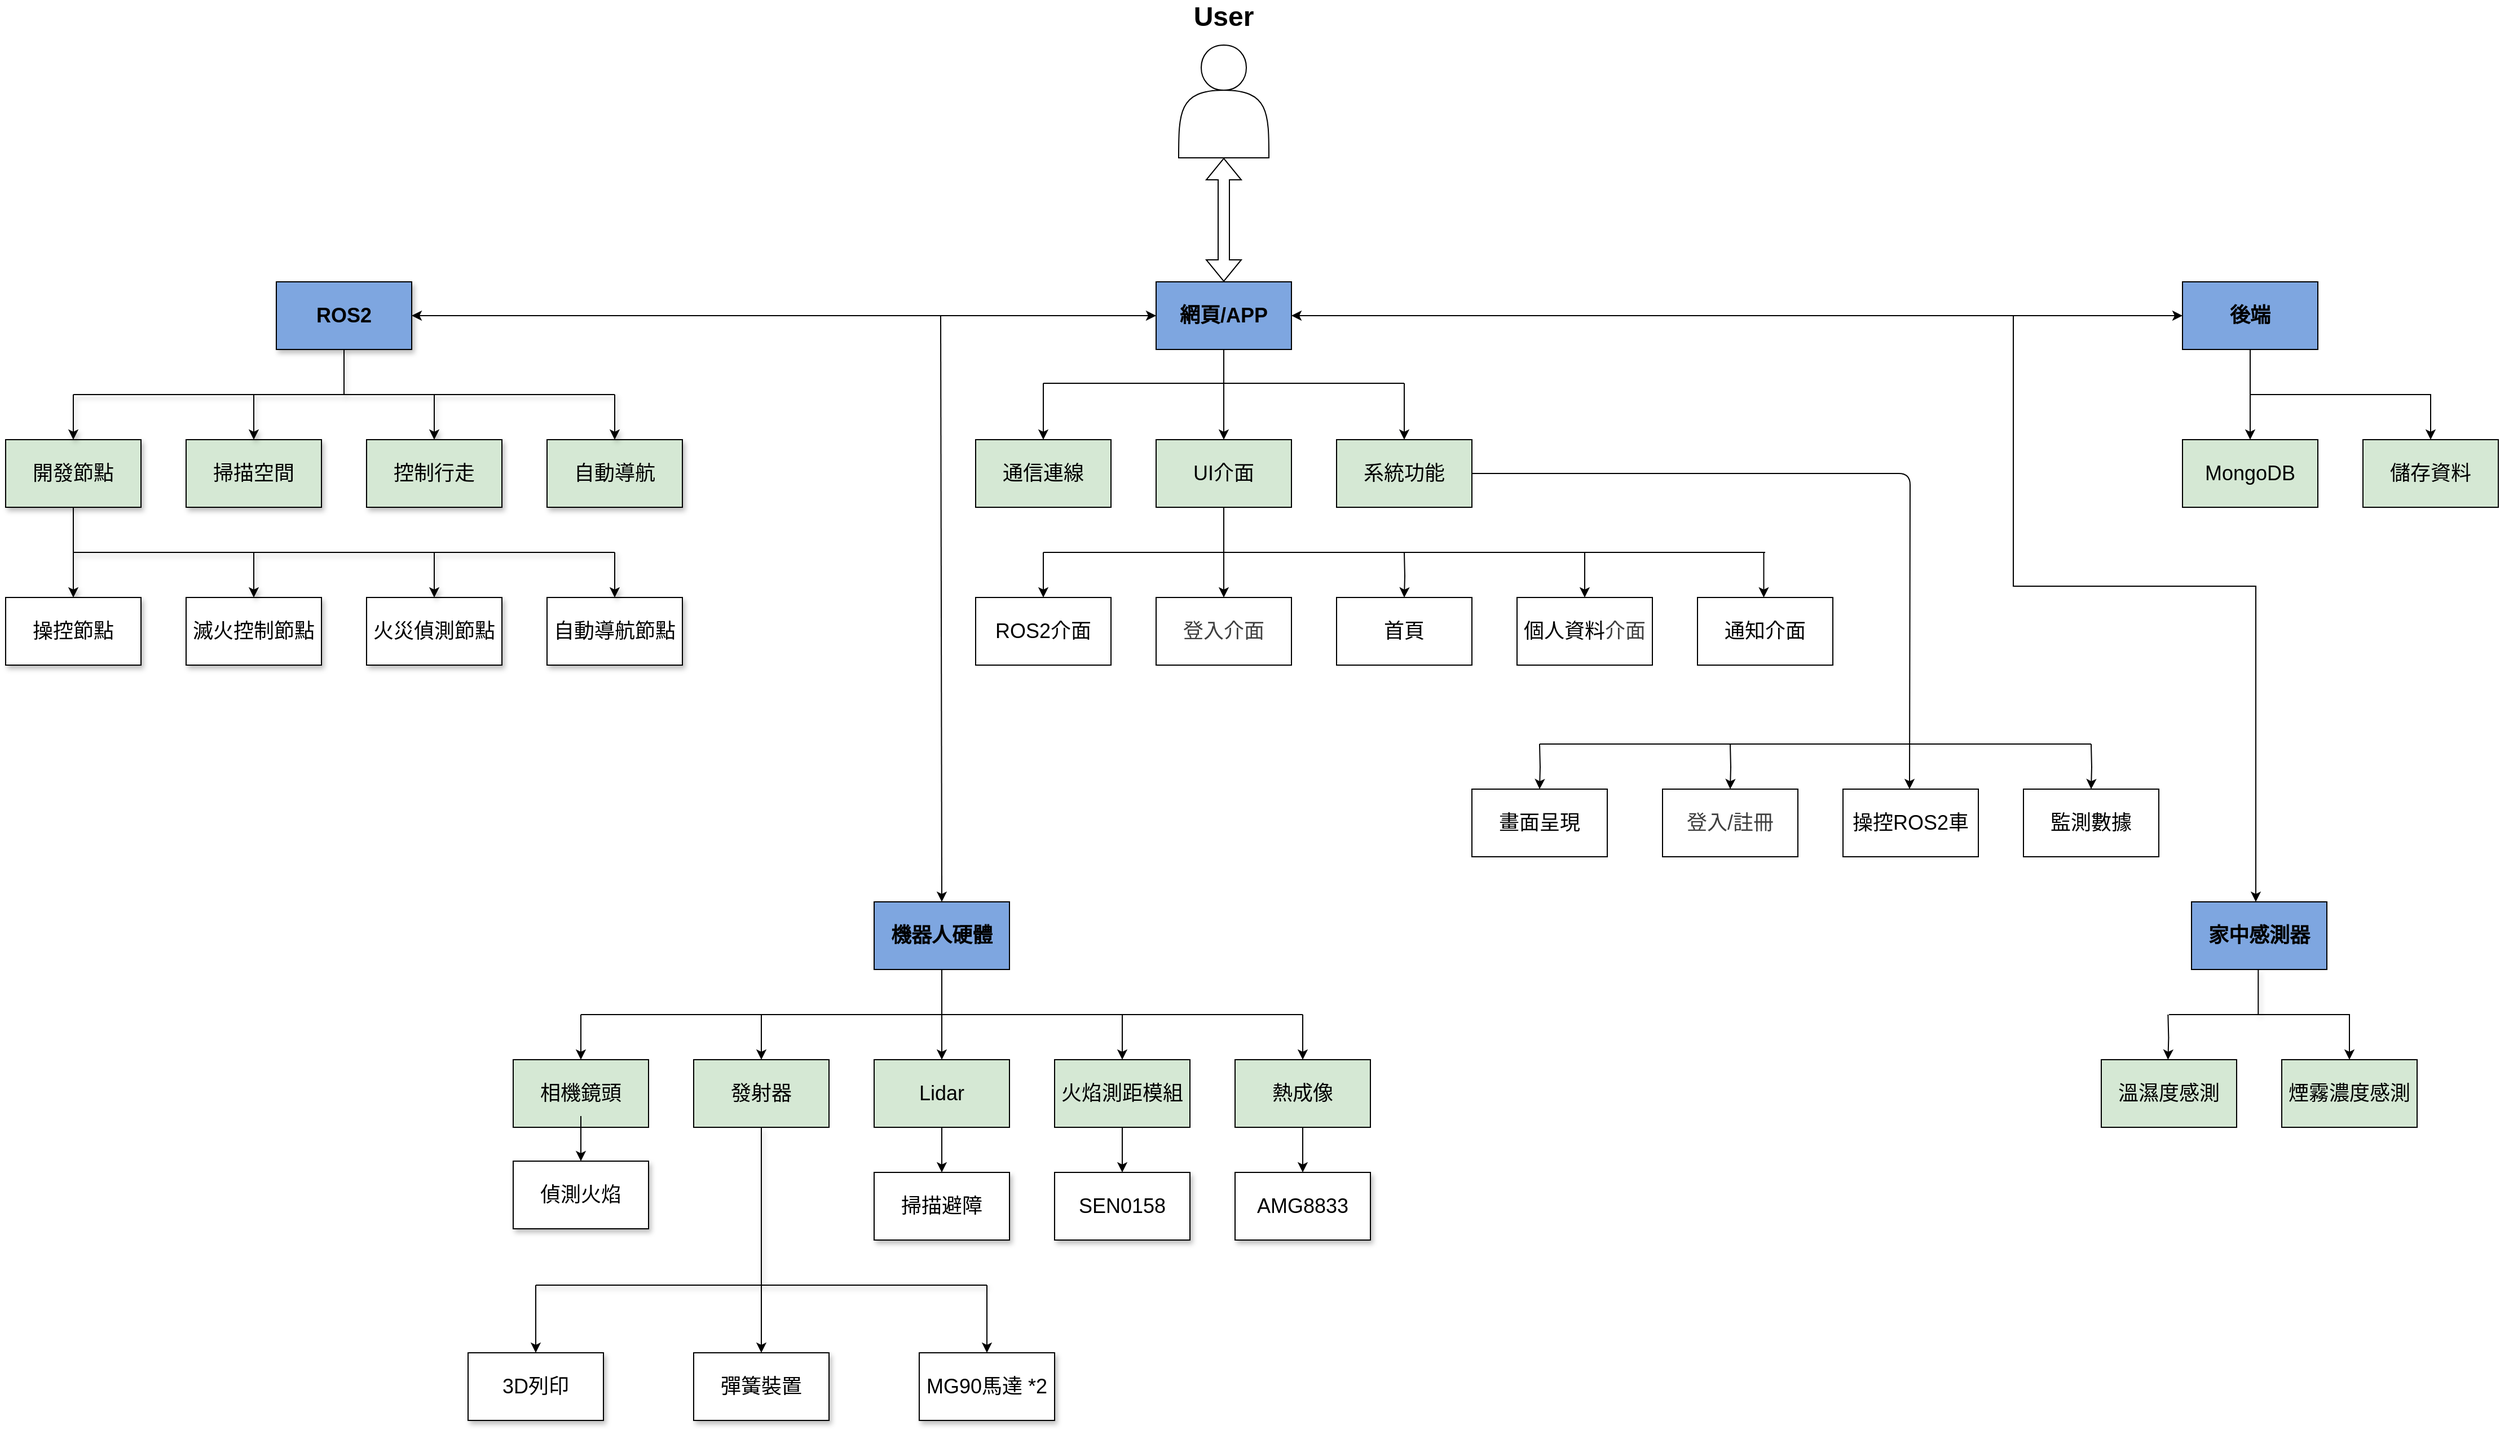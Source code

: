 <mxfile>
    <diagram name="第 1 页" id="WW0h8ZEtxXKsrFg5zJ29">
        <mxGraphModel dx="3967" dy="2070" grid="1" gridSize="10" guides="1" tooltips="1" connect="1" arrows="1" fold="1" page="1" pageScale="1" pageWidth="1169" pageHeight="827" background="none" math="0" shadow="0">
            <root>
                <mxCell id="0"/>
                <mxCell id="1" parent="0"/>
                <mxCell id="4VITDHsciW-ZJ6fpmFNJ-5" value="" style="rounded=0;orthogonalLoop=1;jettySize=auto;html=1;shadow=1;" parent="1" target="4VITDHsciW-ZJ6fpmFNJ-4" edge="1">
                    <mxGeometry relative="1" as="geometry">
                        <mxPoint x="-710" y="-450" as="sourcePoint"/>
                    </mxGeometry>
                </mxCell>
                <mxCell id="4VITDHsciW-ZJ6fpmFNJ-1" value="&lt;font style=&quot;font-size: 18px;&quot;&gt;&lt;b&gt;ROS2&lt;/b&gt;&lt;/font&gt;" style="rounded=0;whiteSpace=wrap;html=1;fillColor=#7EA6E0;shadow=1;" parent="1" vertex="1">
                    <mxGeometry x="-850" y="-550" width="120" height="60" as="geometry"/>
                </mxCell>
                <mxCell id="4VITDHsciW-ZJ6fpmFNJ-4" value="&lt;font style=&quot;font-size: 18px;&quot;&gt;控制行走&lt;/font&gt;" style="whiteSpace=wrap;html=1;rounded=0;fillColor=#D5E8D4;shadow=1;" parent="1" vertex="1">
                    <mxGeometry x="-770" y="-410" width="120" height="60" as="geometry"/>
                </mxCell>
                <mxCell id="4VITDHsciW-ZJ6fpmFNJ-14" value="&lt;font style=&quot;font-size: 18px;&quot;&gt;掃描空間&lt;/font&gt;" style="rounded=0;whiteSpace=wrap;html=1;fillColor=#D5E8D4;shadow=1;" parent="1" vertex="1">
                    <mxGeometry x="-930" y="-410" width="120" height="60" as="geometry"/>
                </mxCell>
                <mxCell id="4VITDHsciW-ZJ6fpmFNJ-24" value="&lt;font style=&quot;font-size: 18px;&quot;&gt;自動導航&lt;/font&gt;" style="rounded=0;whiteSpace=wrap;html=1;fillColor=#D5E8D4;shadow=1;" parent="1" vertex="1">
                    <mxGeometry x="-610" y="-410" width="120" height="60" as="geometry"/>
                </mxCell>
                <mxCell id="4VITDHsciW-ZJ6fpmFNJ-27" value="" style="edgeStyle=none;rounded=0;orthogonalLoop=1;jettySize=auto;html=1;shadow=1;" parent="1" source="4VITDHsciW-ZJ6fpmFNJ-25" target="4VITDHsciW-ZJ6fpmFNJ-26" edge="1">
                    <mxGeometry relative="1" as="geometry"/>
                </mxCell>
                <mxCell id="4VITDHsciW-ZJ6fpmFNJ-25" value="&lt;font style=&quot;font-size: 18px;&quot;&gt;開發節點&lt;/font&gt;" style="rounded=0;whiteSpace=wrap;html=1;fillColor=#D5E8D4;shadow=1;" parent="1" vertex="1">
                    <mxGeometry x="-1090" y="-410" width="120" height="60" as="geometry"/>
                </mxCell>
                <mxCell id="4VITDHsciW-ZJ6fpmFNJ-26" value="&lt;font style=&quot;font-size: 18px;&quot;&gt;操控節點&lt;/font&gt;" style="whiteSpace=wrap;html=1;fillColor=#FFFFFF;rounded=0;shadow=1;" parent="1" vertex="1">
                    <mxGeometry x="-1090" y="-270" width="120" height="60" as="geometry"/>
                </mxCell>
                <mxCell id="4VITDHsciW-ZJ6fpmFNJ-28" value="&lt;font style=&quot;font-size: 18px;&quot;&gt;滅火控制節點&lt;/font&gt;" style="whiteSpace=wrap;html=1;fillColor=#FFFFFF;rounded=0;shadow=1;" parent="1" vertex="1">
                    <mxGeometry x="-930" y="-270" width="120" height="60" as="geometry"/>
                </mxCell>
                <mxCell id="4VITDHsciW-ZJ6fpmFNJ-29" value="&lt;font style=&quot;font-size: 18px;&quot;&gt;火災偵測節點&lt;/font&gt;" style="whiteSpace=wrap;html=1;fillColor=#FFFFFF;rounded=0;shadow=1;" parent="1" vertex="1">
                    <mxGeometry x="-770" y="-270" width="120" height="60" as="geometry"/>
                </mxCell>
                <mxCell id="4VITDHsciW-ZJ6fpmFNJ-30" value="&lt;font style=&quot;font-size: 18px;&quot;&gt;自動導航節點&lt;/font&gt;" style="whiteSpace=wrap;html=1;fillColor=#FFFFFF;rounded=0;shadow=1;" parent="1" vertex="1">
                    <mxGeometry x="-610" y="-270" width="120" height="60" as="geometry"/>
                </mxCell>
                <mxCell id="4VITDHsciW-ZJ6fpmFNJ-39" value="" style="endArrow=none;html=1;rounded=0;shadow=1;" parent="1" edge="1">
                    <mxGeometry width="50" height="50" relative="1" as="geometry">
                        <mxPoint x="-550" y="-450" as="sourcePoint"/>
                        <mxPoint x="-1030" y="-450" as="targetPoint"/>
                    </mxGeometry>
                </mxCell>
                <mxCell id="4VITDHsciW-ZJ6fpmFNJ-40" value="" style="endArrow=classic;html=1;rounded=0;entryX=0.5;entryY=0;entryDx=0;entryDy=0;shadow=1;" parent="1" target="4VITDHsciW-ZJ6fpmFNJ-25" edge="1">
                    <mxGeometry width="50" height="50" relative="1" as="geometry">
                        <mxPoint x="-1030" y="-450" as="sourcePoint"/>
                        <mxPoint x="-980" y="-500" as="targetPoint"/>
                    </mxGeometry>
                </mxCell>
                <mxCell id="4VITDHsciW-ZJ6fpmFNJ-41" value="" style="endArrow=classic;html=1;rounded=0;shadow=1;" parent="1" target="4VITDHsciW-ZJ6fpmFNJ-24" edge="1">
                    <mxGeometry width="50" height="50" relative="1" as="geometry">
                        <mxPoint x="-550" y="-450" as="sourcePoint"/>
                        <mxPoint x="-500" y="-500" as="targetPoint"/>
                    </mxGeometry>
                </mxCell>
                <mxCell id="4VITDHsciW-ZJ6fpmFNJ-42" value="" style="endArrow=classic;html=1;rounded=0;shadow=1;" parent="1" target="4VITDHsciW-ZJ6fpmFNJ-14" edge="1">
                    <mxGeometry width="50" height="50" relative="1" as="geometry">
                        <mxPoint x="-870" y="-450" as="sourcePoint"/>
                        <mxPoint x="-820" y="-500" as="targetPoint"/>
                    </mxGeometry>
                </mxCell>
                <mxCell id="4VITDHsciW-ZJ6fpmFNJ-43" value="" style="endArrow=none;html=1;rounded=0;shadow=1;" parent="1" edge="1">
                    <mxGeometry width="50" height="50" relative="1" as="geometry">
                        <mxPoint x="-1030" y="-310" as="sourcePoint"/>
                        <mxPoint x="-550" y="-310" as="targetPoint"/>
                    </mxGeometry>
                </mxCell>
                <mxCell id="4VITDHsciW-ZJ6fpmFNJ-44" value="" style="endArrow=classic;html=1;rounded=0;shadow=1;" parent="1" target="4VITDHsciW-ZJ6fpmFNJ-28" edge="1">
                    <mxGeometry width="50" height="50" relative="1" as="geometry">
                        <mxPoint x="-870" y="-310" as="sourcePoint"/>
                        <mxPoint x="-820" y="-360" as="targetPoint"/>
                    </mxGeometry>
                </mxCell>
                <mxCell id="4VITDHsciW-ZJ6fpmFNJ-45" value="" style="endArrow=classic;html=1;rounded=0;shadow=1;" parent="1" target="4VITDHsciW-ZJ6fpmFNJ-29" edge="1">
                    <mxGeometry width="50" height="50" relative="1" as="geometry">
                        <mxPoint x="-710" y="-310" as="sourcePoint"/>
                        <mxPoint x="-660" y="-360" as="targetPoint"/>
                    </mxGeometry>
                </mxCell>
                <mxCell id="4VITDHsciW-ZJ6fpmFNJ-46" value="" style="endArrow=classic;html=1;rounded=0;shadow=1;" parent="1" target="4VITDHsciW-ZJ6fpmFNJ-30" edge="1">
                    <mxGeometry width="50" height="50" relative="1" as="geometry">
                        <mxPoint x="-550" y="-310" as="sourcePoint"/>
                        <mxPoint x="-500" y="-360" as="targetPoint"/>
                    </mxGeometry>
                </mxCell>
                <mxCell id="4VITDHsciW-ZJ6fpmFNJ-65" value="&lt;font style=&quot;font-size: 18px;&quot;&gt;&lt;b&gt;機器人硬體&lt;/b&gt;&lt;/font&gt;" style="rounded=0;whiteSpace=wrap;html=1;fillColor=light-dark(#7EA6E0,#000000);" parent="1" vertex="1">
                    <mxGeometry x="-320" width="120" height="60" as="geometry"/>
                </mxCell>
                <mxCell id="4VITDHsciW-ZJ6fpmFNJ-66" value="&lt;font style=&quot;font-size: 18px;&quot;&gt;Lidar&lt;/font&gt;" style="whiteSpace=wrap;html=1;rounded=0;fillColor=light-dark(#D5E8D4,#000000);" parent="1" vertex="1">
                    <mxGeometry x="-320" y="140" width="120" height="60" as="geometry"/>
                </mxCell>
                <mxCell id="4VITDHsciW-ZJ6fpmFNJ-67" value="&lt;font style=&quot;font-size: 18px;&quot;&gt;發射器&lt;/font&gt;" style="rounded=0;whiteSpace=wrap;html=1;fillColor=light-dark(#D5E8D4,#000000);" parent="1" vertex="1">
                    <mxGeometry x="-480" y="140" width="120" height="60" as="geometry"/>
                </mxCell>
                <mxCell id="4VITDHsciW-ZJ6fpmFNJ-68" value="&lt;font style=&quot;font-size: 18px;&quot;&gt;火焰測距模組&lt;/font&gt;" style="rounded=0;whiteSpace=wrap;html=1;fillColor=light-dark(#D5E8D4,#000000);" parent="1" vertex="1">
                    <mxGeometry x="-160" y="140" width="120" height="60" as="geometry"/>
                </mxCell>
                <mxCell id="4VITDHsciW-ZJ6fpmFNJ-70" value="&lt;font style=&quot;font-size: 18px;&quot;&gt;相機鏡頭&lt;/font&gt;" style="rounded=0;whiteSpace=wrap;html=1;fillColor=light-dark(#D5E8D4,#000000);" parent="1" vertex="1">
                    <mxGeometry x="-640" y="140" width="120" height="60" as="geometry"/>
                </mxCell>
                <mxCell id="4VITDHsciW-ZJ6fpmFNJ-75" value="" style="endArrow=none;html=1;rounded=0;" parent="1" edge="1">
                    <mxGeometry width="50" height="50" relative="1" as="geometry">
                        <mxPoint x="60" y="100" as="sourcePoint"/>
                        <mxPoint x="-580" y="100" as="targetPoint"/>
                    </mxGeometry>
                </mxCell>
                <mxCell id="4VITDHsciW-ZJ6fpmFNJ-76" value="" style="endArrow=classic;html=1;rounded=0;entryX=0.5;entryY=0;entryDx=0;entryDy=0;" parent="1" target="4VITDHsciW-ZJ6fpmFNJ-70" edge="1">
                    <mxGeometry width="50" height="50" relative="1" as="geometry">
                        <mxPoint x="-580" y="100" as="sourcePoint"/>
                        <mxPoint x="-530" y="50" as="targetPoint"/>
                    </mxGeometry>
                </mxCell>
                <mxCell id="4VITDHsciW-ZJ6fpmFNJ-77" value="" style="endArrow=classic;html=1;rounded=0;" parent="1" target="4VITDHsciW-ZJ6fpmFNJ-68" edge="1">
                    <mxGeometry width="50" height="50" relative="1" as="geometry">
                        <mxPoint x="-100" y="100" as="sourcePoint"/>
                        <mxPoint x="-50" y="50" as="targetPoint"/>
                    </mxGeometry>
                </mxCell>
                <mxCell id="4VITDHsciW-ZJ6fpmFNJ-78" value="" style="endArrow=classic;html=1;rounded=0;" parent="1" target="4VITDHsciW-ZJ6fpmFNJ-67" edge="1">
                    <mxGeometry width="50" height="50" relative="1" as="geometry">
                        <mxPoint x="-420" y="100" as="sourcePoint"/>
                        <mxPoint x="-370" y="50" as="targetPoint"/>
                    </mxGeometry>
                </mxCell>
                <mxCell id="4VITDHsciW-ZJ6fpmFNJ-85" value="" style="endArrow=classic;html=1;rounded=0;" parent="1" target="4VITDHsciW-ZJ6fpmFNJ-66" edge="1">
                    <mxGeometry width="50" height="50" relative="1" as="geometry">
                        <mxPoint x="-260" y="100" as="sourcePoint"/>
                        <mxPoint x="-210" y="50" as="targetPoint"/>
                    </mxGeometry>
                </mxCell>
                <mxCell id="4VITDHsciW-ZJ6fpmFNJ-86" value="&lt;font style=&quot;font-size: 18px;&quot;&gt;熱成像&lt;/font&gt;" style="rounded=0;whiteSpace=wrap;html=1;fillColor=light-dark(#D5E8D4,#000000);" parent="1" vertex="1">
                    <mxGeometry y="140" width="120" height="60" as="geometry"/>
                </mxCell>
                <mxCell id="4VITDHsciW-ZJ6fpmFNJ-87" value="" style="endArrow=none;html=1;rounded=0;" parent="1" edge="1">
                    <mxGeometry width="50" height="50" relative="1" as="geometry">
                        <mxPoint x="-260" y="60" as="sourcePoint"/>
                        <mxPoint x="-260" y="120" as="targetPoint"/>
                    </mxGeometry>
                </mxCell>
                <mxCell id="4VITDHsciW-ZJ6fpmFNJ-88" value="" style="endArrow=classic;html=1;rounded=0;" parent="1" target="4VITDHsciW-ZJ6fpmFNJ-86" edge="1">
                    <mxGeometry width="50" height="50" relative="1" as="geometry">
                        <mxPoint x="60" y="100" as="sourcePoint"/>
                        <mxPoint x="110" y="50" as="targetPoint"/>
                    </mxGeometry>
                </mxCell>
                <mxCell id="4VITDHsciW-ZJ6fpmFNJ-89" value="" style="endArrow=none;html=1;rounded=0;shadow=1;" parent="1" edge="1">
                    <mxGeometry width="50" height="50" relative="1" as="geometry">
                        <mxPoint x="-790" y="-490" as="sourcePoint"/>
                        <mxPoint x="-790" y="-450" as="targetPoint"/>
                    </mxGeometry>
                </mxCell>
                <mxCell id="4VITDHsciW-ZJ6fpmFNJ-90" value="" style="edgeStyle=orthogonalEdgeStyle;rounded=0;orthogonalLoop=1;jettySize=auto;html=1;" parent="1" source="4VITDHsciW-ZJ6fpmFNJ-91" target="4VITDHsciW-ZJ6fpmFNJ-92" edge="1">
                    <mxGeometry relative="1" as="geometry"/>
                </mxCell>
                <mxCell id="4VITDHsciW-ZJ6fpmFNJ-91" value="&lt;font style=&quot;font-size: 18px;&quot;&gt;&lt;b&gt;網頁/APP&lt;/b&gt;&lt;/font&gt;" style="rounded=0;whiteSpace=wrap;html=1;fillColor=light-dark(#7EA6E0,var(--ge-dark-color, #121212));" parent="1" vertex="1">
                    <mxGeometry x="-70" y="-550" width="120" height="60" as="geometry"/>
                </mxCell>
                <mxCell id="4VITDHsciW-ZJ6fpmFNJ-92" value="&lt;font style=&quot;font-size: 18px;&quot;&gt;UI介面&lt;/font&gt;" style="rounded=0;whiteSpace=wrap;html=1;fillColor=light-dark(#D5E8D4,var(--ge-dark-color, #121212));" parent="1" vertex="1">
                    <mxGeometry x="-70" y="-410" width="120" height="60" as="geometry"/>
                </mxCell>
                <mxCell id="4VITDHsciW-ZJ6fpmFNJ-93" value="" style="edgeStyle=orthogonalEdgeStyle;rounded=0;orthogonalLoop=1;jettySize=auto;html=1;" parent="1" target="4VITDHsciW-ZJ6fpmFNJ-96" edge="1">
                    <mxGeometry relative="1" as="geometry">
                        <mxPoint x="150" y="-310" as="sourcePoint"/>
                    </mxGeometry>
                </mxCell>
                <mxCell id="15" value="" style="html=1;edgeStyle=orthogonalEdgeStyle;exitX=1;exitY=0.5;exitDx=0;exitDy=0;" parent="1" source="4VITDHsciW-ZJ6fpmFNJ-94" edge="1">
                    <mxGeometry relative="1" as="geometry">
                        <mxPoint x="268" y="-380" as="sourcePoint"/>
                        <mxPoint x="598" y="-100" as="targetPoint"/>
                    </mxGeometry>
                </mxCell>
                <mxCell id="4VITDHsciW-ZJ6fpmFNJ-94" value="&lt;font style=&quot;font-size: 18px;&quot;&gt;系統功能&lt;/font&gt;" style="rounded=0;whiteSpace=wrap;html=1;fillColor=light-dark(#D5E8D4,var(--ge-dark-color, #121212));" parent="1" vertex="1">
                    <mxGeometry x="90" y="-410" width="120" height="60" as="geometry"/>
                </mxCell>
                <mxCell id="4VITDHsciW-ZJ6fpmFNJ-95" value="&lt;font style=&quot;font-size: 18px;&quot;&gt;通信連線&lt;/font&gt;" style="rounded=0;whiteSpace=wrap;html=1;fillColor=light-dark(#D5E8D4,var(--ge-dark-color, #121212));" parent="1" vertex="1">
                    <mxGeometry x="-230" y="-410" width="120" height="60" as="geometry"/>
                </mxCell>
                <mxCell id="4VITDHsciW-ZJ6fpmFNJ-96" value="&lt;font style=&quot;font-size: 18px;&quot;&gt;首頁&lt;/font&gt;" style="rounded=0;whiteSpace=wrap;html=1;fillColor=#FFFFFF;" parent="1" vertex="1">
                    <mxGeometry x="90" y="-270" width="120" height="60" as="geometry"/>
                </mxCell>
                <mxCell id="4VITDHsciW-ZJ6fpmFNJ-97" value="&lt;span style=&quot;color: rgb(63, 63, 63); font-size: 18px;&quot;&gt;登入介面&lt;/span&gt;" style="rounded=0;whiteSpace=wrap;html=1;fillColor=#FFFFFF;" parent="1" vertex="1">
                    <mxGeometry x="-70" y="-270" width="120" height="60" as="geometry"/>
                </mxCell>
                <mxCell id="4VITDHsciW-ZJ6fpmFNJ-98" value="&lt;font style=&quot;font-size: 18px;&quot;&gt;ROS2介面&lt;/font&gt;" style="rounded=0;whiteSpace=wrap;html=1;fillColor=#FFFFFF;" parent="1" vertex="1">
                    <mxGeometry x="-230" y="-270" width="120" height="60" as="geometry"/>
                </mxCell>
                <mxCell id="4VITDHsciW-ZJ6fpmFNJ-99" value="" style="endArrow=none;html=1;rounded=0;" parent="1" edge="1">
                    <mxGeometry width="50" height="50" relative="1" as="geometry">
                        <mxPoint x="-170" y="-310" as="sourcePoint"/>
                        <mxPoint x="470" y="-310" as="targetPoint"/>
                    </mxGeometry>
                </mxCell>
                <mxCell id="4VITDHsciW-ZJ6fpmFNJ-100" value="" style="endArrow=classic;html=1;rounded=0;entryX=0.5;entryY=0;entryDx=0;entryDy=0;" parent="1" target="4VITDHsciW-ZJ6fpmFNJ-98" edge="1">
                    <mxGeometry width="50" height="50" relative="1" as="geometry">
                        <mxPoint x="-170" y="-310" as="sourcePoint"/>
                        <mxPoint x="-130" y="-360" as="targetPoint"/>
                    </mxGeometry>
                </mxCell>
                <mxCell id="4VITDHsciW-ZJ6fpmFNJ-101" value="" style="endArrow=classic;html=1;rounded=0;exitX=0.5;exitY=1;exitDx=0;exitDy=0;" parent="1" source="4VITDHsciW-ZJ6fpmFNJ-92" target="4VITDHsciW-ZJ6fpmFNJ-97" edge="1">
                    <mxGeometry width="50" height="50" relative="1" as="geometry">
                        <mxPoint x="-10" y="-310" as="sourcePoint"/>
                        <mxPoint x="40" y="-360" as="targetPoint"/>
                    </mxGeometry>
                </mxCell>
                <mxCell id="4VITDHsciW-ZJ6fpmFNJ-102" value="" style="endArrow=none;html=1;rounded=0;" parent="1" edge="1">
                    <mxGeometry width="50" height="50" relative="1" as="geometry">
                        <mxPoint x="-170" y="-460" as="sourcePoint"/>
                        <mxPoint x="150" y="-460" as="targetPoint"/>
                    </mxGeometry>
                </mxCell>
                <mxCell id="4VITDHsciW-ZJ6fpmFNJ-103" value="" style="endArrow=classic;html=1;rounded=0;" parent="1" target="4VITDHsciW-ZJ6fpmFNJ-95" edge="1">
                    <mxGeometry width="50" height="50" relative="1" as="geometry">
                        <mxPoint x="-170" y="-460" as="sourcePoint"/>
                        <mxPoint x="-120" y="-510" as="targetPoint"/>
                    </mxGeometry>
                </mxCell>
                <mxCell id="4VITDHsciW-ZJ6fpmFNJ-104" value="" style="endArrow=classic;html=1;rounded=0;" parent="1" target="4VITDHsciW-ZJ6fpmFNJ-94" edge="1">
                    <mxGeometry width="50" height="50" relative="1" as="geometry">
                        <mxPoint x="150" y="-460" as="sourcePoint"/>
                        <mxPoint x="200" y="-510" as="targetPoint"/>
                    </mxGeometry>
                </mxCell>
                <mxCell id="4VITDHsciW-ZJ6fpmFNJ-105" value="" style="edgeStyle=orthogonalEdgeStyle;rounded=0;orthogonalLoop=1;jettySize=auto;html=1;" parent="1" source="4VITDHsciW-ZJ6fpmFNJ-106" target="4VITDHsciW-ZJ6fpmFNJ-107" edge="1">
                    <mxGeometry relative="1" as="geometry"/>
                </mxCell>
                <mxCell id="4VITDHsciW-ZJ6fpmFNJ-106" value="&lt;font style=&quot;font-size: 18px;&quot;&gt;&lt;b&gt;後端&lt;/b&gt;&lt;/font&gt;" style="rounded=0;whiteSpace=wrap;html=1;fillColor=light-dark(#7EA6E0,var(--ge-dark-color, #121212));" parent="1" vertex="1">
                    <mxGeometry x="840" y="-550" width="120" height="60" as="geometry"/>
                </mxCell>
                <mxCell id="4VITDHsciW-ZJ6fpmFNJ-107" value="&lt;font style=&quot;font-size: 18px;&quot;&gt;MongoDB&lt;/font&gt;" style="rounded=0;whiteSpace=wrap;html=1;fillColor=light-dark(#D5E8D4,var(--ge-dark-color, #121212));" parent="1" vertex="1">
                    <mxGeometry x="840" y="-410" width="120" height="60" as="geometry"/>
                </mxCell>
                <mxCell id="eXrydpFlxrpnpGlrydC9-1" value="&lt;font style=&quot;font-size: 18px;&quot;&gt;個人資料&lt;/font&gt;&lt;span style=&quot;color: rgb(63, 63, 63); font-size: 18px;&quot;&gt;介面&lt;/span&gt;" style="rounded=0;whiteSpace=wrap;html=1;fillColor=#FFFFFF;" parent="1" vertex="1">
                    <mxGeometry x="250" y="-270" width="120" height="60" as="geometry"/>
                </mxCell>
                <mxCell id="eXrydpFlxrpnpGlrydC9-2" value="" style="endArrow=classic;html=1;rounded=0;" parent="1" target="eXrydpFlxrpnpGlrydC9-1" edge="1">
                    <mxGeometry width="50" height="50" relative="1" as="geometry">
                        <mxPoint x="310" y="-310" as="sourcePoint"/>
                        <mxPoint x="360" y="-360" as="targetPoint"/>
                    </mxGeometry>
                </mxCell>
                <mxCell id="eXrydpFlxrpnpGlrydC9-3" value="&lt;span style=&quot;color: rgb(63, 63, 63); font-size: 18px;&quot;&gt;登入/註冊&lt;/span&gt;" style="rounded=0;whiteSpace=wrap;html=1;fillColor=#FFFFFF;" parent="1" vertex="1">
                    <mxGeometry x="379" y="-100" width="120" height="60" as="geometry"/>
                </mxCell>
                <mxCell id="Zr-bNHvtm_R9Ph800kAt-1" value="" style="shape=actor;whiteSpace=wrap;html=1;" parent="1" vertex="1">
                    <mxGeometry x="-50" y="-760" width="80" height="100" as="geometry"/>
                </mxCell>
                <mxCell id="Zr-bNHvtm_R9Ph800kAt-2" value="&lt;font style=&quot;font-size: 24px;&quot;&gt;&lt;b&gt;User&lt;/b&gt;&lt;/font&gt;" style="text;strokeColor=none;align=center;fillColor=none;html=1;verticalAlign=middle;whiteSpace=wrap;rounded=0;" parent="1" vertex="1">
                    <mxGeometry x="-40" y="-800" width="60" height="30" as="geometry"/>
                </mxCell>
                <mxCell id="Zr-bNHvtm_R9Ph800kAt-9" value="&lt;font style=&quot;font-size: 18px;&quot;&gt;儲存資料&lt;/font&gt;" style="rounded=0;whiteSpace=wrap;html=1;fillColor=light-dark(#D5E8D4,var(--ge-dark-color, #121212));" parent="1" vertex="1">
                    <mxGeometry x="1000" y="-410" width="120" height="60" as="geometry"/>
                </mxCell>
                <mxCell id="Zr-bNHvtm_R9Ph800kAt-11" value="" style="endArrow=classic;html=1;rounded=0;" parent="1" target="Zr-bNHvtm_R9Ph800kAt-9" edge="1">
                    <mxGeometry width="50" height="50" relative="1" as="geometry">
                        <mxPoint x="900" y="-450" as="sourcePoint"/>
                        <mxPoint x="1160" y="-450" as="targetPoint"/>
                        <Array as="points">
                            <mxPoint x="1060" y="-450"/>
                        </Array>
                    </mxGeometry>
                </mxCell>
                <mxCell id="Zr-bNHvtm_R9Ph800kAt-13" value="" style="endArrow=classic;startArrow=classic;html=1;rounded=0;exitX=1;exitY=0.5;exitDx=0;exitDy=0;entryX=0;entryY=0.5;entryDx=0;entryDy=0;" parent="1" source="4VITDHsciW-ZJ6fpmFNJ-1" target="4VITDHsciW-ZJ6fpmFNJ-91" edge="1">
                    <mxGeometry width="50" height="50" relative="1" as="geometry">
                        <mxPoint x="120" y="30" as="sourcePoint"/>
                        <mxPoint x="170" y="-20" as="targetPoint"/>
                    </mxGeometry>
                </mxCell>
                <mxCell id="Zr-bNHvtm_R9Ph800kAt-14" value="" style="shape=flexArrow;endArrow=classic;startArrow=classic;html=1;rounded=0;entryX=0.5;entryY=1;entryDx=0;entryDy=0;" parent="1" source="4VITDHsciW-ZJ6fpmFNJ-91" target="Zr-bNHvtm_R9Ph800kAt-1" edge="1">
                    <mxGeometry width="100" height="100" relative="1" as="geometry">
                        <mxPoint x="100" y="50" as="sourcePoint"/>
                        <mxPoint x="200" y="-50" as="targetPoint"/>
                    </mxGeometry>
                </mxCell>
                <mxCell id="Zr-bNHvtm_R9Ph800kAt-15" value="" style="endArrow=classic;startArrow=classic;html=1;rounded=0;entryX=0;entryY=0.5;entryDx=0;entryDy=0;exitX=1;exitY=0.5;exitDx=0;exitDy=0;" parent="1" source="4VITDHsciW-ZJ6fpmFNJ-91" target="4VITDHsciW-ZJ6fpmFNJ-106" edge="1">
                    <mxGeometry width="50" height="50" relative="1" as="geometry">
                        <mxPoint x="120" y="30" as="sourcePoint"/>
                        <mxPoint x="170" y="-20" as="targetPoint"/>
                    </mxGeometry>
                </mxCell>
                <mxCell id="Zr-bNHvtm_R9Ph800kAt-16" value="" style="endArrow=classic;html=1;rounded=0;entryX=0.5;entryY=0;entryDx=0;entryDy=0;" parent="1" target="4VITDHsciW-ZJ6fpmFNJ-65" edge="1">
                    <mxGeometry width="50" height="50" relative="1" as="geometry">
                        <mxPoint x="-261" y="-520" as="sourcePoint"/>
                        <mxPoint x="-261" y="-140" as="targetPoint"/>
                    </mxGeometry>
                </mxCell>
                <mxCell id="Zr-bNHvtm_R9Ph800kAt-18" value="&lt;font style=&quot;font-size: 18px;&quot;&gt;彈簧裝置&lt;/font&gt;" style="whiteSpace=wrap;html=1;fillColor=#FFFFFF;rounded=0;shadow=1;" parent="1" vertex="1">
                    <mxGeometry x="-480" y="400" width="120" height="60" as="geometry"/>
                </mxCell>
                <mxCell id="Zr-bNHvtm_R9Ph800kAt-19" value="" style="endArrow=classic;html=1;rounded=0;exitX=0.5;exitY=1;exitDx=0;exitDy=0;" parent="1" edge="1">
                    <mxGeometry width="50" height="50" relative="1" as="geometry">
                        <mxPoint x="-260" y="200" as="sourcePoint"/>
                        <mxPoint x="-260" y="240" as="targetPoint"/>
                    </mxGeometry>
                </mxCell>
                <mxCell id="Zr-bNHvtm_R9Ph800kAt-20" value="&lt;font style=&quot;font-size: 18px;&quot;&gt;掃描避障&lt;/font&gt;" style="whiteSpace=wrap;html=1;fillColor=#FFFFFF;rounded=0;shadow=1;" parent="1" vertex="1">
                    <mxGeometry x="-320" y="240" width="120" height="60" as="geometry"/>
                </mxCell>
                <mxCell id="Zr-bNHvtm_R9Ph800kAt-21" value="&lt;span style=&quot;font-size: 18px;&quot;&gt;&lt;b&gt;家中感測器&lt;/b&gt;&lt;/span&gt;" style="rounded=0;whiteSpace=wrap;html=1;fillColor=light-dark(#7EA6E0,var(--ge-dark-color, #121212));" parent="1" vertex="1">
                    <mxGeometry x="848" width="120" height="60" as="geometry"/>
                </mxCell>
                <mxCell id="Zr-bNHvtm_R9Ph800kAt-23" value="&lt;font style=&quot;font-size: 18px;&quot;&gt;溫濕度感測&lt;/font&gt;" style="rounded=0;whiteSpace=wrap;html=1;fillColor=light-dark(#D5E8D4,var(--ge-dark-color, #121212));" parent="1" vertex="1">
                    <mxGeometry x="768" y="140" width="120" height="60" as="geometry"/>
                </mxCell>
                <mxCell id="Zr-bNHvtm_R9Ph800kAt-24" value="&lt;font style=&quot;font-size: 18px;&quot;&gt;煙霧濃度感測&lt;/font&gt;" style="rounded=0;whiteSpace=wrap;html=1;fillColor=light-dark(#D5E8D4,var(--ge-dark-color, #121212));" parent="1" vertex="1">
                    <mxGeometry x="928" y="140" width="120" height="60" as="geometry"/>
                </mxCell>
                <mxCell id="Zr-bNHvtm_R9Ph800kAt-25" value="" style="endArrow=classic;html=1;rounded=0;" parent="1" target="Zr-bNHvtm_R9Ph800kAt-24" edge="1">
                    <mxGeometry width="50" height="50" relative="1" as="geometry">
                        <mxPoint x="828" y="100" as="sourcePoint"/>
                        <mxPoint x="1088" y="100" as="targetPoint"/>
                        <Array as="points">
                            <mxPoint x="988" y="100"/>
                        </Array>
                    </mxGeometry>
                </mxCell>
                <mxCell id="Zr-bNHvtm_R9Ph800kAt-26" value="" style="endArrow=classic;html=1;rounded=0;exitX=0.5;exitY=0;exitDx=0;exitDy=0;entryX=0.5;entryY=0;entryDx=0;entryDy=0;" parent="1" edge="1">
                    <mxGeometry width="50" height="50" relative="1" as="geometry">
                        <mxPoint x="690" y="-520" as="sourcePoint"/>
                        <mxPoint x="905" as="targetPoint"/>
                        <Array as="points">
                            <mxPoint x="690" y="-280"/>
                            <mxPoint x="905" y="-280"/>
                        </Array>
                    </mxGeometry>
                </mxCell>
                <mxCell id="2" value="&lt;span style=&quot;font-size: 18px;&quot;&gt;3D列印&lt;/span&gt;" style="whiteSpace=wrap;html=1;fillColor=#FFFFFF;rounded=0;shadow=1;" parent="1" vertex="1">
                    <mxGeometry x="-680" y="400" width="120" height="60" as="geometry"/>
                </mxCell>
                <mxCell id="yNN0l1xeaN1eTnPAUF7a-13" value="" style="endArrow=none;html=1;rounded=0;shadow=1;entryX=0.5;entryY=1;entryDx=0;entryDy=0;" parent="1" target="4VITDHsciW-ZJ6fpmFNJ-67" edge="1">
                    <mxGeometry width="50" height="50" relative="1" as="geometry">
                        <mxPoint x="-420" y="340" as="sourcePoint"/>
                        <mxPoint x="-650" y="560" as="targetPoint"/>
                    </mxGeometry>
                </mxCell>
                <mxCell id="yNN0l1xeaN1eTnPAUF7a-14" value="" style="endArrow=none;html=1;rounded=0;shadow=1;" parent="1" edge="1">
                    <mxGeometry width="50" height="50" relative="1" as="geometry">
                        <mxPoint x="-620" y="340" as="sourcePoint"/>
                        <mxPoint x="-220" y="340" as="targetPoint"/>
                    </mxGeometry>
                </mxCell>
                <mxCell id="yNN0l1xeaN1eTnPAUF7a-17" value="" style="endArrow=classic;html=1;rounded=0;entryX=0.5;entryY=0;entryDx=0;entryDy=0;" parent="1" target="2" edge="1">
                    <mxGeometry width="50" height="50" relative="1" as="geometry">
                        <mxPoint x="-620" y="340" as="sourcePoint"/>
                        <mxPoint x="-190" y="150" as="targetPoint"/>
                    </mxGeometry>
                </mxCell>
                <mxCell id="yNN0l1xeaN1eTnPAUF7a-19" value="" style="endArrow=classic;html=1;rounded=0;entryX=0.5;entryY=0;entryDx=0;entryDy=0;" parent="1" target="Zr-bNHvtm_R9Ph800kAt-18" edge="1">
                    <mxGeometry width="50" height="50" relative="1" as="geometry">
                        <mxPoint x="-420" y="340" as="sourcePoint"/>
                        <mxPoint x="-180" y="160" as="targetPoint"/>
                    </mxGeometry>
                </mxCell>
                <mxCell id="9" value="&lt;span style=&quot;font-size: 18px;&quot;&gt;操控ROS2車&lt;/span&gt;" style="rounded=0;whiteSpace=wrap;html=1;fillColor=#FFFFFF;" parent="1" vertex="1">
                    <mxGeometry x="539" y="-100" width="120" height="60" as="geometry"/>
                </mxCell>
                <mxCell id="16" value="" style="endArrow=none;html=1;rounded=0;" parent="1" edge="1">
                    <mxGeometry width="50" height="50" relative="1" as="geometry">
                        <mxPoint x="270" y="-140" as="sourcePoint"/>
                        <mxPoint x="759" y="-140" as="targetPoint"/>
                    </mxGeometry>
                </mxCell>
                <mxCell id="17" value="" style="edgeStyle=orthogonalEdgeStyle;rounded=0;orthogonalLoop=1;jettySize=auto;html=1;" parent="1" edge="1">
                    <mxGeometry relative="1" as="geometry">
                        <mxPoint x="439" y="-140" as="sourcePoint"/>
                        <mxPoint x="439" y="-100" as="targetPoint"/>
                    </mxGeometry>
                </mxCell>
                <mxCell id="18" value="" style="edgeStyle=orthogonalEdgeStyle;rounded=0;orthogonalLoop=1;jettySize=auto;html=1;" parent="1" edge="1">
                    <mxGeometry relative="1" as="geometry">
                        <mxPoint x="759" y="-140" as="sourcePoint"/>
                        <mxPoint x="759" y="-100" as="targetPoint"/>
                    </mxGeometry>
                </mxCell>
                <mxCell id="19" value="&lt;font style=&quot;font-size: 18px;&quot;&gt;監測數據&lt;/font&gt;" style="rounded=0;whiteSpace=wrap;html=1;fillColor=#FFFFFF;" parent="1" vertex="1">
                    <mxGeometry x="699" y="-100" width="120" height="60" as="geometry"/>
                </mxCell>
                <mxCell id="20" value="&lt;span style=&quot;font-size: 18px;&quot;&gt;通知介面&lt;/span&gt;" style="rounded=0;whiteSpace=wrap;html=1;fillColor=#FFFFFF;" parent="1" vertex="1">
                    <mxGeometry x="410" y="-270" width="120" height="60" as="geometry"/>
                </mxCell>
                <mxCell id="22" value="" style="endArrow=classic;html=1;rounded=0;" parent="1" edge="1">
                    <mxGeometry width="50" height="50" relative="1" as="geometry">
                        <mxPoint x="468.75" y="-310" as="sourcePoint"/>
                        <mxPoint x="468.75" y="-270" as="targetPoint"/>
                    </mxGeometry>
                </mxCell>
                <mxCell id="23" value="" style="endArrow=classic;html=1;rounded=0;exitX=0.5;exitY=1;exitDx=0;exitDy=0;" parent="1" edge="1">
                    <mxGeometry width="50" height="50" relative="1" as="geometry">
                        <mxPoint x="-100" y="200" as="sourcePoint"/>
                        <mxPoint x="-100" y="240" as="targetPoint"/>
                    </mxGeometry>
                </mxCell>
                <mxCell id="24" value="&lt;span style=&quot;font-size: 18px;&quot;&gt;SEN0158&lt;/span&gt;" style="whiteSpace=wrap;html=1;fillColor=#FFFFFF;rounded=0;shadow=1;" parent="1" vertex="1">
                    <mxGeometry x="-160" y="240" width="120" height="60" as="geometry"/>
                </mxCell>
                <mxCell id="25" value="" style="endArrow=classic;html=1;rounded=0;exitX=0.5;exitY=1;exitDx=0;exitDy=0;" parent="1" edge="1">
                    <mxGeometry width="50" height="50" relative="1" as="geometry">
                        <mxPoint x="60" y="200" as="sourcePoint"/>
                        <mxPoint x="60" y="240" as="targetPoint"/>
                    </mxGeometry>
                </mxCell>
                <mxCell id="26" value="&lt;span style=&quot;font-size: 18px;&quot;&gt;AMG8833&lt;/span&gt;" style="whiteSpace=wrap;html=1;fillColor=#FFFFFF;rounded=0;shadow=1;" parent="1" vertex="1">
                    <mxGeometry y="240" width="120" height="60" as="geometry"/>
                </mxCell>
                <mxCell id="27" value="" style="endArrow=classic;html=1;rounded=0;exitX=0.5;exitY=1;exitDx=0;exitDy=0;" parent="1" edge="1">
                    <mxGeometry width="50" height="50" relative="1" as="geometry">
                        <mxPoint x="-580" y="190" as="sourcePoint"/>
                        <mxPoint x="-580" y="230" as="targetPoint"/>
                    </mxGeometry>
                </mxCell>
                <mxCell id="28" value="&lt;span style=&quot;font-size: 18px;&quot;&gt;偵測火焰&lt;/span&gt;" style="whiteSpace=wrap;html=1;fillColor=#FFFFFF;rounded=0;shadow=1;" parent="1" vertex="1">
                    <mxGeometry x="-640" y="230" width="120" height="60" as="geometry"/>
                </mxCell>
                <mxCell id="29" value="&lt;font style=&quot;font-size: 18px;&quot;&gt;MG90馬達 *2&lt;/font&gt;" style="whiteSpace=wrap;html=1;fillColor=#FFFFFF;rounded=0;shadow=1;" parent="1" vertex="1">
                    <mxGeometry x="-280" y="400" width="120" height="60" as="geometry"/>
                </mxCell>
                <mxCell id="30" value="" style="endArrow=classic;html=1;rounded=0;entryX=0.5;entryY=0;entryDx=0;entryDy=0;" parent="1" target="29" edge="1">
                    <mxGeometry width="50" height="50" relative="1" as="geometry">
                        <mxPoint x="-220" y="340" as="sourcePoint"/>
                        <mxPoint x="20" y="160" as="targetPoint"/>
                    </mxGeometry>
                </mxCell>
                <mxCell id="32" value="" style="edgeStyle=orthogonalEdgeStyle;rounded=0;orthogonalLoop=1;jettySize=auto;html=1;" parent="1" edge="1">
                    <mxGeometry relative="1" as="geometry">
                        <mxPoint x="827.17" y="100" as="sourcePoint"/>
                        <mxPoint x="827.17" y="140" as="targetPoint"/>
                    </mxGeometry>
                </mxCell>
                <mxCell id="34" value="" style="endArrow=none;html=1;rounded=0;shadow=1;" parent="1" edge="1">
                    <mxGeometry width="50" height="50" relative="1" as="geometry">
                        <mxPoint x="907.17" y="60" as="sourcePoint"/>
                        <mxPoint x="907.17" y="100" as="targetPoint"/>
                    </mxGeometry>
                </mxCell>
                <mxCell id="35" value="&lt;span style=&quot;font-size: 18px;&quot;&gt;畫面呈現&lt;/span&gt;" style="rounded=0;whiteSpace=wrap;html=1;fillColor=#FFFFFF;" vertex="1" parent="1">
                    <mxGeometry x="210" y="-100" width="120" height="60" as="geometry"/>
                </mxCell>
                <mxCell id="36" value="" style="edgeStyle=orthogonalEdgeStyle;rounded=0;orthogonalLoop=1;jettySize=auto;html=1;" edge="1" parent="1">
                    <mxGeometry relative="1" as="geometry">
                        <mxPoint x="270" y="-140" as="sourcePoint"/>
                        <mxPoint x="270" y="-100" as="targetPoint"/>
                    </mxGeometry>
                </mxCell>
            </root>
        </mxGraphModel>
    </diagram>
</mxfile>